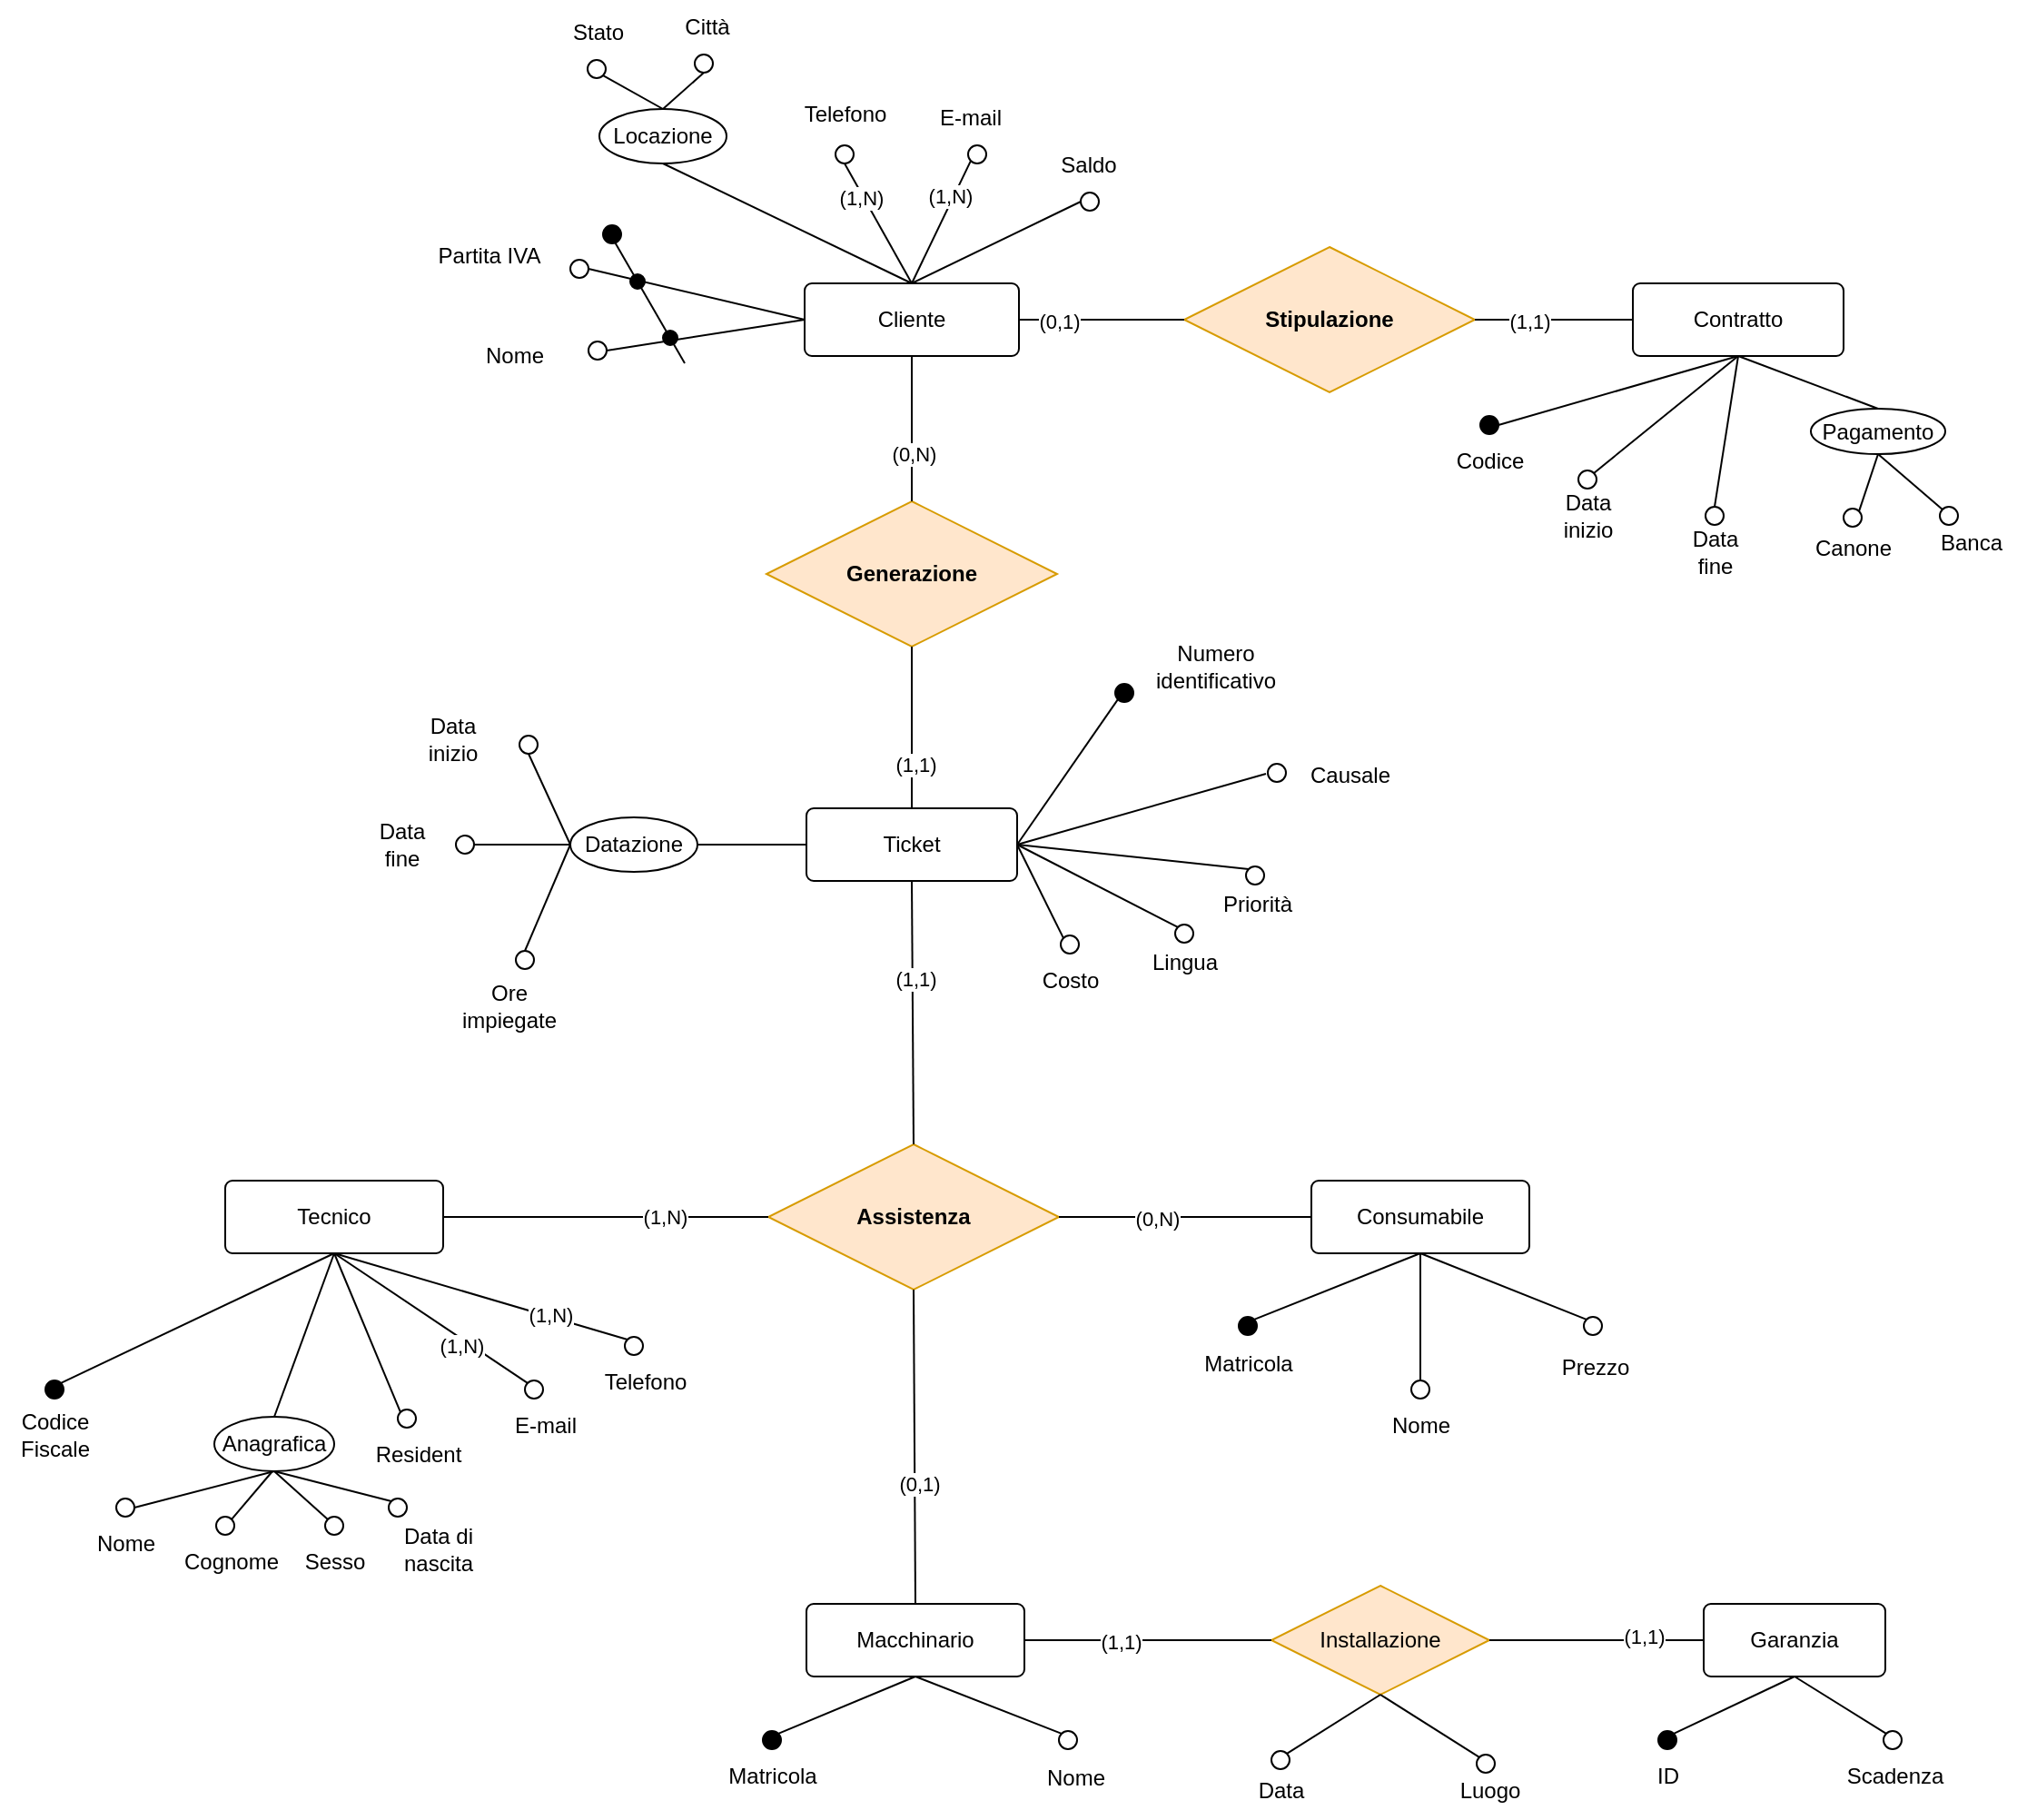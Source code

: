 <mxfile version="20.2.3" type="device"><diagram id="WCkFKTcD8QJV4buG_M0Y" name="Pagina-1"><mxGraphModel dx="1038" dy="641" grid="1" gridSize="10" guides="1" tooltips="1" connect="1" arrows="1" fold="1" page="1" pageScale="1" pageWidth="827" pageHeight="1169" math="0" shadow="0"><root><mxCell id="0"/><mxCell id="1" parent="0"/><mxCell id="iBEEP14zLHJrfV_USi1y-1" value="Cliente" style="rounded=1;arcSize=10;whiteSpace=wrap;html=1;align=center;" parent="1" vertex="1"><mxGeometry x="476" y="186" width="118" height="40" as="geometry"/></mxCell><mxCell id="iBEEP14zLHJrfV_USi1y-2" value="" style="ellipse;whiteSpace=wrap;html=1;aspect=fixed;" parent="1" vertex="1"><mxGeometry x="347" y="173" width="10" height="10" as="geometry"/></mxCell><mxCell id="iBEEP14zLHJrfV_USi1y-3" value="Nome" style="text;html=1;align=center;verticalAlign=middle;resizable=0;points=[];autosize=1;strokeColor=none;fillColor=none;" parent="1" vertex="1"><mxGeometry x="286" y="211" width="60" height="30" as="geometry"/></mxCell><mxCell id="iBEEP14zLHJrfV_USi1y-4" value="" style="ellipse;whiteSpace=wrap;html=1;aspect=fixed;" parent="1" vertex="1"><mxGeometry x="357" y="218" width="10" height="10" as="geometry"/></mxCell><mxCell id="iBEEP14zLHJrfV_USi1y-5" value="" style="ellipse;whiteSpace=wrap;html=1;aspect=fixed;" parent="1" vertex="1"><mxGeometry x="356.5" y="63" width="10" height="10" as="geometry"/></mxCell><mxCell id="iBEEP14zLHJrfV_USi1y-6" value="" style="ellipse;whiteSpace=wrap;html=1;aspect=fixed;" parent="1" vertex="1"><mxGeometry x="493" y="110" width="10" height="10" as="geometry"/></mxCell><mxCell id="iBEEP14zLHJrfV_USi1y-7" value="" style="ellipse;whiteSpace=wrap;html=1;aspect=fixed;" parent="1" vertex="1"><mxGeometry x="628" y="136" width="10" height="10" as="geometry"/></mxCell><mxCell id="iBEEP14zLHJrfV_USi1y-8" value="Partita IVA" style="text;html=1;align=center;verticalAlign=middle;resizable=0;points=[];autosize=1;strokeColor=none;fillColor=none;" parent="1" vertex="1"><mxGeometry x="262" y="156" width="80" height="30" as="geometry"/></mxCell><mxCell id="iBEEP14zLHJrfV_USi1y-9" value="Locazione" style="ellipse;whiteSpace=wrap;html=1;fillColor=#FFFFFF;" parent="1" vertex="1"><mxGeometry x="363" y="90" width="70" height="30" as="geometry"/></mxCell><mxCell id="iBEEP14zLHJrfV_USi1y-10" value="Stato" style="text;html=1;align=center;verticalAlign=middle;resizable=0;points=[];autosize=1;strokeColor=none;fillColor=none;" parent="1" vertex="1"><mxGeometry x="336.5" y="33" width="50" height="30" as="geometry"/></mxCell><mxCell id="iBEEP14zLHJrfV_USi1y-11" value="Città" style="text;html=1;align=center;verticalAlign=middle;resizable=0;points=[];autosize=1;strokeColor=none;fillColor=none;" parent="1" vertex="1"><mxGeometry x="396.5" y="30" width="50" height="30" as="geometry"/></mxCell><mxCell id="iBEEP14zLHJrfV_USi1y-12" value="" style="ellipse;whiteSpace=wrap;html=1;aspect=fixed;" parent="1" vertex="1"><mxGeometry x="415.5" y="60" width="10" height="10" as="geometry"/></mxCell><mxCell id="iBEEP14zLHJrfV_USi1y-16" value="" style="ellipse;whiteSpace=wrap;html=1;aspect=fixed;" parent="1" vertex="1"><mxGeometry x="566" y="110" width="10" height="10" as="geometry"/></mxCell><mxCell id="iBEEP14zLHJrfV_USi1y-17" value="Telefono" style="text;html=1;align=center;verticalAlign=middle;resizable=0;points=[];autosize=1;strokeColor=none;fillColor=none;" parent="1" vertex="1"><mxGeometry x="463" y="78" width="70" height="30" as="geometry"/></mxCell><mxCell id="iBEEP14zLHJrfV_USi1y-18" value="E-mail" style="text;html=1;align=center;verticalAlign=middle;resizable=0;points=[];autosize=1;strokeColor=none;fillColor=none;" parent="1" vertex="1"><mxGeometry x="537" y="79.5" width="60" height="30" as="geometry"/></mxCell><mxCell id="iBEEP14zLHJrfV_USi1y-25" value="Saldo" style="text;html=1;align=center;verticalAlign=middle;resizable=0;points=[];autosize=1;strokeColor=none;fillColor=none;" parent="1" vertex="1"><mxGeometry x="607" y="105.5" width="50" height="30" as="geometry"/></mxCell><mxCell id="iBEEP14zLHJrfV_USi1y-27" value="" style="ellipse;whiteSpace=wrap;html=1;aspect=fixed;fillColor=#000000;" parent="1" vertex="1"><mxGeometry x="380" y="181" width="8" height="8" as="geometry"/></mxCell><mxCell id="iBEEP14zLHJrfV_USi1y-28" value="" style="ellipse;whiteSpace=wrap;html=1;aspect=fixed;fillColor=#000000;" parent="1" vertex="1"><mxGeometry x="365" y="154" width="10" height="10" as="geometry"/></mxCell><mxCell id="iBEEP14zLHJrfV_USi1y-29" value="" style="ellipse;whiteSpace=wrap;html=1;aspect=fixed;fillColor=#000000;" parent="1" vertex="1"><mxGeometry x="398" y="212" width="8" height="8" as="geometry"/></mxCell><mxCell id="iBEEP14zLHJrfV_USi1y-30" value="" style="endArrow=none;html=1;rounded=0;" parent="1" edge="1"><mxGeometry width="50" height="50" relative="1" as="geometry"><mxPoint x="410" y="230" as="sourcePoint"/><mxPoint x="369" y="159" as="targetPoint"/></mxGeometry></mxCell><mxCell id="iBEEP14zLHJrfV_USi1y-31" value="Consumabile" style="rounded=1;arcSize=10;whiteSpace=wrap;html=1;align=center;" parent="1" vertex="1"><mxGeometry x="755" y="680" width="120" height="40" as="geometry"/></mxCell><mxCell id="iBEEP14zLHJrfV_USi1y-32" value="" style="ellipse;whiteSpace=wrap;html=1;fillStyle=auto;fillColor=#000000;" parent="1" vertex="1"><mxGeometry x="715" y="755" width="10" height="10" as="geometry"/></mxCell><mxCell id="iBEEP14zLHJrfV_USi1y-33" value="Matricola" style="text;html=1;align=center;verticalAlign=middle;resizable=0;points=[];autosize=1;strokeColor=none;fillColor=none;" parent="1" vertex="1"><mxGeometry x="685" y="766" width="70" height="30" as="geometry"/></mxCell><mxCell id="iBEEP14zLHJrfV_USi1y-34" value="Nome" style="text;html=1;align=center;verticalAlign=middle;resizable=0;points=[];autosize=1;strokeColor=none;fillColor=none;" parent="1" vertex="1"><mxGeometry x="785" y="800" width="60" height="30" as="geometry"/></mxCell><mxCell id="iBEEP14zLHJrfV_USi1y-35" value="Prezzo" style="text;html=1;align=center;verticalAlign=middle;resizable=0;points=[];autosize=1;strokeColor=none;fillColor=none;" parent="1" vertex="1"><mxGeometry x="883" y="770" width="55" height="26" as="geometry"/></mxCell><mxCell id="iBEEP14zLHJrfV_USi1y-36" value="" style="ellipse;whiteSpace=wrap;html=1;" parent="1" vertex="1"><mxGeometry x="810" y="790" width="10" height="10" as="geometry"/></mxCell><mxCell id="iBEEP14zLHJrfV_USi1y-37" value="" style="ellipse;whiteSpace=wrap;html=1;" parent="1" vertex="1"><mxGeometry x="905" y="755" width="10" height="10" as="geometry"/></mxCell><mxCell id="iBEEP14zLHJrfV_USi1y-38" value="" style="endArrow=none;html=1;rounded=0;entryX=0.5;entryY=1;entryDx=0;entryDy=0;exitX=1;exitY=0;exitDx=0;exitDy=0;" parent="1" source="iBEEP14zLHJrfV_USi1y-32" target="iBEEP14zLHJrfV_USi1y-31" edge="1"><mxGeometry width="50" height="50" relative="1" as="geometry"><mxPoint x="775" y="925" as="sourcePoint"/><mxPoint x="825" y="875" as="targetPoint"/></mxGeometry></mxCell><mxCell id="iBEEP14zLHJrfV_USi1y-39" value="" style="endArrow=none;html=1;rounded=0;entryX=0.5;entryY=1;entryDx=0;entryDy=0;exitX=0.5;exitY=0;exitDx=0;exitDy=0;" parent="1" source="iBEEP14zLHJrfV_USi1y-36" target="iBEEP14zLHJrfV_USi1y-31" edge="1"><mxGeometry width="50" height="50" relative="1" as="geometry"><mxPoint x="775" y="925" as="sourcePoint"/><mxPoint x="825" y="875" as="targetPoint"/></mxGeometry></mxCell><mxCell id="iBEEP14zLHJrfV_USi1y-40" value="" style="endArrow=none;html=1;rounded=0;entryX=0.5;entryY=1;entryDx=0;entryDy=0;exitX=0;exitY=0;exitDx=0;exitDy=0;" parent="1" source="iBEEP14zLHJrfV_USi1y-37" target="iBEEP14zLHJrfV_USi1y-31" edge="1"><mxGeometry width="50" height="50" relative="1" as="geometry"><mxPoint x="775" y="925" as="sourcePoint"/><mxPoint x="825" y="875" as="targetPoint"/></mxGeometry></mxCell><mxCell id="iBEEP14zLHJrfV_USi1y-41" value="Contratto" style="rounded=1;arcSize=10;whiteSpace=wrap;html=1;align=center;" parent="1" vertex="1"><mxGeometry x="932" y="186" width="116" height="40" as="geometry"/></mxCell><mxCell id="iBEEP14zLHJrfV_USi1y-42" value="" style="ellipse;whiteSpace=wrap;html=1;aspect=fixed;fillColor=#000000;" parent="1" vertex="1"><mxGeometry x="848" y="259" width="10" height="10" as="geometry"/></mxCell><mxCell id="iBEEP14zLHJrfV_USi1y-43" value="" style="ellipse;whiteSpace=wrap;html=1;aspect=fixed;" parent="1" vertex="1"><mxGeometry x="902" y="289" width="10" height="10" as="geometry"/></mxCell><mxCell id="iBEEP14zLHJrfV_USi1y-44" value="" style="ellipse;whiteSpace=wrap;html=1;aspect=fixed;" parent="1" vertex="1"><mxGeometry x="1048" y="310" width="10" height="10" as="geometry"/></mxCell><mxCell id="iBEEP14zLHJrfV_USi1y-45" value="" style="ellipse;whiteSpace=wrap;html=1;aspect=fixed;" parent="1" vertex="1"><mxGeometry x="1101" y="309" width="10" height="10" as="geometry"/></mxCell><mxCell id="iBEEP14zLHJrfV_USi1y-46" value="" style="ellipse;whiteSpace=wrap;html=1;aspect=fixed;" parent="1" vertex="1"><mxGeometry x="972" y="309" width="10" height="10" as="geometry"/></mxCell><mxCell id="iBEEP14zLHJrfV_USi1y-47" value="Codice" style="text;html=1;align=center;verticalAlign=middle;resizable=0;points=[];autosize=1;strokeColor=none;fillColor=none;" parent="1" vertex="1"><mxGeometry x="823" y="269" width="60" height="30" as="geometry"/></mxCell><mxCell id="iBEEP14zLHJrfV_USi1y-48" value="Data&lt;br&gt;inizio" style="text;html=1;align=center;verticalAlign=middle;resizable=0;points=[];autosize=1;strokeColor=none;fillColor=none;" parent="1" vertex="1"><mxGeometry x="882" y="294" width="50" height="40" as="geometry"/></mxCell><mxCell id="iBEEP14zLHJrfV_USi1y-49" value="Data&lt;br&gt;fine" style="text;html=1;align=center;verticalAlign=middle;resizable=0;points=[];autosize=1;strokeColor=none;fillColor=none;" parent="1" vertex="1"><mxGeometry x="952" y="314" width="50" height="40" as="geometry"/></mxCell><mxCell id="iBEEP14zLHJrfV_USi1y-50" value="Canone" style="text;html=1;align=center;verticalAlign=middle;resizable=0;points=[];autosize=1;strokeColor=none;fillColor=none;" parent="1" vertex="1"><mxGeometry x="1018" y="317" width="70" height="30" as="geometry"/></mxCell><mxCell id="iBEEP14zLHJrfV_USi1y-51" value="Banca" style="text;html=1;align=center;verticalAlign=middle;resizable=0;points=[];autosize=1;strokeColor=none;fillColor=none;" parent="1" vertex="1"><mxGeometry x="1088" y="314" width="60" height="30" as="geometry"/></mxCell><mxCell id="iBEEP14zLHJrfV_USi1y-52" value="" style="endArrow=none;html=1;rounded=0;entryX=0.5;entryY=1;entryDx=0;entryDy=0;exitX=1;exitY=0.5;exitDx=0;exitDy=0;" parent="1" source="iBEEP14zLHJrfV_USi1y-42" target="iBEEP14zLHJrfV_USi1y-41" edge="1"><mxGeometry width="50" height="50" relative="1" as="geometry"><mxPoint x="952" y="369" as="sourcePoint"/><mxPoint x="1002" y="319" as="targetPoint"/></mxGeometry></mxCell><mxCell id="iBEEP14zLHJrfV_USi1y-53" value="" style="endArrow=none;html=1;rounded=0;entryX=0.5;entryY=1;entryDx=0;entryDy=0;exitX=1;exitY=0;exitDx=0;exitDy=0;" parent="1" source="iBEEP14zLHJrfV_USi1y-43" target="iBEEP14zLHJrfV_USi1y-41" edge="1"><mxGeometry width="50" height="50" relative="1" as="geometry"><mxPoint x="952" y="369" as="sourcePoint"/><mxPoint x="1002" y="319" as="targetPoint"/></mxGeometry></mxCell><mxCell id="iBEEP14zLHJrfV_USi1y-54" value="Pagamento" style="ellipse;whiteSpace=wrap;html=1;" parent="1" vertex="1"><mxGeometry x="1030" y="255" width="74" height="25" as="geometry"/></mxCell><mxCell id="iBEEP14zLHJrfV_USi1y-55" value="" style="endArrow=none;html=1;rounded=0;entryX=0.5;entryY=1;entryDx=0;entryDy=0;exitX=0.5;exitY=0;exitDx=0;exitDy=0;" parent="1" source="iBEEP14zLHJrfV_USi1y-46" target="iBEEP14zLHJrfV_USi1y-41" edge="1"><mxGeometry width="50" height="50" relative="1" as="geometry"><mxPoint x="952" y="369" as="sourcePoint"/><mxPoint x="1002" y="319" as="targetPoint"/></mxGeometry></mxCell><mxCell id="iBEEP14zLHJrfV_USi1y-56" value="" style="endArrow=none;html=1;rounded=0;entryX=0.5;entryY=1;entryDx=0;entryDy=0;exitX=0.5;exitY=0;exitDx=0;exitDy=0;" parent="1" source="iBEEP14zLHJrfV_USi1y-54" target="iBEEP14zLHJrfV_USi1y-41" edge="1"><mxGeometry width="50" height="50" relative="1" as="geometry"><mxPoint x="952" y="369" as="sourcePoint"/><mxPoint x="1002" y="319" as="targetPoint"/></mxGeometry></mxCell><mxCell id="iBEEP14zLHJrfV_USi1y-57" value="" style="endArrow=none;html=1;rounded=0;entryX=0.5;entryY=1;entryDx=0;entryDy=0;exitX=1;exitY=0;exitDx=0;exitDy=0;" parent="1" source="iBEEP14zLHJrfV_USi1y-44" target="iBEEP14zLHJrfV_USi1y-54" edge="1"><mxGeometry width="50" height="50" relative="1" as="geometry"><mxPoint x="938" y="375" as="sourcePoint"/><mxPoint x="1053" y="286" as="targetPoint"/></mxGeometry></mxCell><mxCell id="iBEEP14zLHJrfV_USi1y-58" value="" style="endArrow=none;html=1;rounded=0;entryX=0.5;entryY=1;entryDx=0;entryDy=0;exitX=0;exitY=0;exitDx=0;exitDy=0;" parent="1" source="iBEEP14zLHJrfV_USi1y-45" target="iBEEP14zLHJrfV_USi1y-54" edge="1"><mxGeometry width="50" height="50" relative="1" as="geometry"><mxPoint x="938" y="375" as="sourcePoint"/><mxPoint x="1053" y="286" as="targetPoint"/></mxGeometry></mxCell><mxCell id="iBEEP14zLHJrfV_USi1y-59" value="Garanzia" style="rounded=1;arcSize=10;whiteSpace=wrap;html=1;align=center;" parent="1" vertex="1"><mxGeometry x="971" y="913" width="100" height="40" as="geometry"/></mxCell><mxCell id="iBEEP14zLHJrfV_USi1y-60" value="Scadenza" style="text;html=1;align=center;verticalAlign=middle;resizable=0;points=[];autosize=1;strokeColor=none;fillColor=none;" parent="1" vertex="1"><mxGeometry x="1036" y="993" width="80" height="30" as="geometry"/></mxCell><mxCell id="iBEEP14zLHJrfV_USi1y-61" value="" style="ellipse;whiteSpace=wrap;html=1;aspect=fixed;" parent="1" vertex="1"><mxGeometry x="1070" y="983" width="10" height="10" as="geometry"/></mxCell><mxCell id="iBEEP14zLHJrfV_USi1y-62" value="" style="ellipse;whiteSpace=wrap;html=1;aspect=fixed;strokeColor=#000000;fillColor=#000000;" parent="1" vertex="1"><mxGeometry x="946" y="983" width="10" height="10" as="geometry"/></mxCell><mxCell id="iBEEP14zLHJrfV_USi1y-63" value="ID" style="text;html=1;align=center;verticalAlign=middle;resizable=0;points=[];autosize=1;strokeColor=none;fillColor=none;" parent="1" vertex="1"><mxGeometry x="931" y="993" width="40" height="30" as="geometry"/></mxCell><mxCell id="iBEEP14zLHJrfV_USi1y-64" value="" style="endArrow=none;html=1;rounded=0;entryX=0.5;entryY=1;entryDx=0;entryDy=0;exitX=1;exitY=0;exitDx=0;exitDy=0;" parent="1" source="iBEEP14zLHJrfV_USi1y-62" target="iBEEP14zLHJrfV_USi1y-59" edge="1"><mxGeometry width="50" height="50" relative="1" as="geometry"><mxPoint x="1026" y="1133" as="sourcePoint"/><mxPoint x="1076" y="1083" as="targetPoint"/></mxGeometry></mxCell><mxCell id="iBEEP14zLHJrfV_USi1y-65" value="" style="endArrow=none;html=1;rounded=0;entryX=0.5;entryY=1;entryDx=0;entryDy=0;exitX=0;exitY=0;exitDx=0;exitDy=0;" parent="1" source="iBEEP14zLHJrfV_USi1y-61" target="iBEEP14zLHJrfV_USi1y-59" edge="1"><mxGeometry width="50" height="50" relative="1" as="geometry"><mxPoint x="1026" y="1133" as="sourcePoint"/><mxPoint x="1076" y="1083" as="targetPoint"/></mxGeometry></mxCell><mxCell id="iBEEP14zLHJrfV_USi1y-66" value="Installazione" style="shape=rhombus;perimeter=rhombusPerimeter;whiteSpace=wrap;html=1;align=center;fillColor=#ffe6cc;strokeColor=#d79b00;" parent="1" vertex="1"><mxGeometry x="733" y="903" width="120" height="60" as="geometry"/></mxCell><mxCell id="iBEEP14zLHJrfV_USi1y-67" value="" style="ellipse;whiteSpace=wrap;html=1;aspect=fixed;" parent="1" vertex="1"><mxGeometry x="733" y="994" width="10" height="10" as="geometry"/></mxCell><mxCell id="iBEEP14zLHJrfV_USi1y-68" value="Data" style="text;html=1;align=center;verticalAlign=middle;resizable=0;points=[];autosize=1;strokeColor=none;fillColor=none;" parent="1" vertex="1"><mxGeometry x="713" y="1001" width="50" height="30" as="geometry"/></mxCell><mxCell id="iBEEP14zLHJrfV_USi1y-69" value="" style="ellipse;whiteSpace=wrap;html=1;aspect=fixed;" parent="1" vertex="1"><mxGeometry x="846" y="996" width="10" height="10" as="geometry"/></mxCell><mxCell id="iBEEP14zLHJrfV_USi1y-70" value="Luogo" style="text;html=1;align=center;verticalAlign=middle;resizable=0;points=[];autosize=1;strokeColor=none;fillColor=none;" parent="1" vertex="1"><mxGeometry x="823" y="1001" width="60" height="30" as="geometry"/></mxCell><mxCell id="iBEEP14zLHJrfV_USi1y-71" value="" style="endArrow=none;html=1;rounded=0;entryX=0.5;entryY=1;entryDx=0;entryDy=0;exitX=1;exitY=0;exitDx=0;exitDy=0;" parent="1" source="iBEEP14zLHJrfV_USi1y-67" target="iBEEP14zLHJrfV_USi1y-66" edge="1"><mxGeometry width="50" height="50" relative="1" as="geometry"><mxPoint x="793" y="1143" as="sourcePoint"/><mxPoint x="843" y="1093" as="targetPoint"/></mxGeometry></mxCell><mxCell id="iBEEP14zLHJrfV_USi1y-72" value="" style="endArrow=none;html=1;rounded=0;entryX=0.5;entryY=1;entryDx=0;entryDy=0;exitX=0;exitY=0;exitDx=0;exitDy=0;" parent="1" source="iBEEP14zLHJrfV_USi1y-69" target="iBEEP14zLHJrfV_USi1y-66" edge="1"><mxGeometry width="50" height="50" relative="1" as="geometry"><mxPoint x="833" y="993" as="sourcePoint"/><mxPoint x="843" y="1093" as="targetPoint"/></mxGeometry></mxCell><mxCell id="iBEEP14zLHJrfV_USi1y-73" value="Macchinario" style="rounded=1;arcSize=10;whiteSpace=wrap;html=1;align=center;" parent="1" vertex="1"><mxGeometry x="477" y="913" width="120" height="40" as="geometry"/></mxCell><mxCell id="iBEEP14zLHJrfV_USi1y-74" value="" style="ellipse;whiteSpace=wrap;html=1;fillStyle=auto;fillColor=#000000;" parent="1" vertex="1"><mxGeometry x="453" y="983" width="10" height="10" as="geometry"/></mxCell><mxCell id="iBEEP14zLHJrfV_USi1y-75" value="Matricola" style="text;html=1;align=center;verticalAlign=middle;resizable=0;points=[];autosize=1;strokeColor=none;fillColor=none;" parent="1" vertex="1"><mxGeometry x="423" y="993" width="70" height="30" as="geometry"/></mxCell><mxCell id="iBEEP14zLHJrfV_USi1y-76" value="Nome" style="text;html=1;align=center;verticalAlign=middle;resizable=0;points=[];autosize=1;strokeColor=none;fillColor=none;" parent="1" vertex="1"><mxGeometry x="595" y="994" width="60" height="30" as="geometry"/></mxCell><mxCell id="iBEEP14zLHJrfV_USi1y-77" value="" style="ellipse;whiteSpace=wrap;html=1;" parent="1" vertex="1"><mxGeometry x="616" y="983" width="10" height="10" as="geometry"/></mxCell><mxCell id="iBEEP14zLHJrfV_USi1y-78" value="" style="endArrow=none;html=1;rounded=0;entryX=0.5;entryY=1;entryDx=0;entryDy=0;exitX=1;exitY=0;exitDx=0;exitDy=0;" parent="1" source="iBEEP14zLHJrfV_USi1y-74" target="iBEEP14zLHJrfV_USi1y-73" edge="1"><mxGeometry width="50" height="50" relative="1" as="geometry"><mxPoint x="513" y="1153" as="sourcePoint"/><mxPoint x="563" y="1103" as="targetPoint"/></mxGeometry></mxCell><mxCell id="iBEEP14zLHJrfV_USi1y-79" value="" style="endArrow=none;html=1;rounded=0;entryX=0.5;entryY=1;entryDx=0;entryDy=0;exitX=0;exitY=0;exitDx=0;exitDy=0;" parent="1" source="iBEEP14zLHJrfV_USi1y-77" target="iBEEP14zLHJrfV_USi1y-73" edge="1"><mxGeometry width="50" height="50" relative="1" as="geometry"><mxPoint x="513" y="1153" as="sourcePoint"/><mxPoint x="563" y="1103" as="targetPoint"/></mxGeometry></mxCell><mxCell id="iBEEP14zLHJrfV_USi1y-80" value="Tecnico" style="rounded=1;arcSize=10;whiteSpace=wrap;html=1;align=center;" parent="1" vertex="1"><mxGeometry x="157" y="680" width="120" height="40" as="geometry"/></mxCell><mxCell id="iBEEP14zLHJrfV_USi1y-81" value="" style="ellipse;whiteSpace=wrap;html=1;aspect=fixed;fillColor=#000000;" parent="1" vertex="1"><mxGeometry x="58" y="790" width="10" height="10" as="geometry"/></mxCell><mxCell id="iBEEP14zLHJrfV_USi1y-82" value="" style="ellipse;whiteSpace=wrap;html=1;aspect=fixed;" parent="1" vertex="1"><mxGeometry x="97" y="855" width="10" height="10" as="geometry"/></mxCell><mxCell id="iBEEP14zLHJrfV_USi1y-83" value="" style="ellipse;whiteSpace=wrap;html=1;aspect=fixed;" parent="1" vertex="1"><mxGeometry x="152" y="865" width="10" height="10" as="geometry"/></mxCell><mxCell id="iBEEP14zLHJrfV_USi1y-84" value="Codice&lt;br&gt;Fiscale" style="text;html=1;align=center;verticalAlign=middle;resizable=0;points=[];autosize=1;strokeColor=none;fillColor=none;" parent="1" vertex="1"><mxGeometry x="33" y="800" width="60" height="40" as="geometry"/></mxCell><mxCell id="iBEEP14zLHJrfV_USi1y-85" value="Nome" style="text;html=1;align=center;verticalAlign=middle;resizable=0;points=[];autosize=1;strokeColor=none;fillColor=none;" parent="1" vertex="1"><mxGeometry x="72" y="865" width="60" height="30" as="geometry"/></mxCell><mxCell id="iBEEP14zLHJrfV_USi1y-86" value="Anagrafica" style="ellipse;whiteSpace=wrap;html=1;" parent="1" vertex="1"><mxGeometry x="151" y="810" width="66" height="30" as="geometry"/></mxCell><mxCell id="iBEEP14zLHJrfV_USi1y-87" value="Cognome" style="text;html=1;align=center;verticalAlign=middle;resizable=0;points=[];autosize=1;strokeColor=none;fillColor=none;" parent="1" vertex="1"><mxGeometry x="120" y="875" width="80" height="30" as="geometry"/></mxCell><mxCell id="iBEEP14zLHJrfV_USi1y-88" value="Sesso" style="text;html=1;align=center;verticalAlign=middle;resizable=0;points=[];autosize=1;strokeColor=none;fillColor=none;" parent="1" vertex="1"><mxGeometry x="187" y="875" width="60" height="30" as="geometry"/></mxCell><mxCell id="iBEEP14zLHJrfV_USi1y-89" value="" style="ellipse;whiteSpace=wrap;html=1;aspect=fixed;" parent="1" vertex="1"><mxGeometry x="212" y="865" width="10" height="10" as="geometry"/></mxCell><mxCell id="iBEEP14zLHJrfV_USi1y-90" value="" style="ellipse;whiteSpace=wrap;html=1;aspect=fixed;" parent="1" vertex="1"><mxGeometry x="247" y="855" width="10" height="10" as="geometry"/></mxCell><mxCell id="iBEEP14zLHJrfV_USi1y-91" value="Data di&lt;br&gt;nascita" style="text;html=1;align=center;verticalAlign=middle;resizable=0;points=[];autosize=1;strokeColor=none;fillColor=none;" parent="1" vertex="1"><mxGeometry x="244" y="863" width="60" height="40" as="geometry"/></mxCell><mxCell id="iBEEP14zLHJrfV_USi1y-92" value="" style="ellipse;whiteSpace=wrap;html=1;aspect=fixed;" parent="1" vertex="1"><mxGeometry x="252" y="806" width="10" height="10" as="geometry"/></mxCell><mxCell id="iBEEP14zLHJrfV_USi1y-93" value="Resident" style="text;html=1;align=center;verticalAlign=middle;resizable=0;points=[];autosize=1;strokeColor=none;fillColor=none;" parent="1" vertex="1"><mxGeometry x="228" y="816" width="70" height="30" as="geometry"/></mxCell><mxCell id="iBEEP14zLHJrfV_USi1y-94" value="" style="endArrow=none;html=1;rounded=0;exitX=1;exitY=0;exitDx=0;exitDy=0;entryX=0.5;entryY=1;entryDx=0;entryDy=0;" parent="1" source="iBEEP14zLHJrfV_USi1y-81" target="iBEEP14zLHJrfV_USi1y-80" edge="1"><mxGeometry width="50" height="50" relative="1" as="geometry"><mxPoint x="68" y="790" as="sourcePoint"/><mxPoint x="118" y="740" as="targetPoint"/></mxGeometry></mxCell><mxCell id="iBEEP14zLHJrfV_USi1y-95" value="" style="endArrow=none;html=1;rounded=0;exitX=1;exitY=0.5;exitDx=0;exitDy=0;entryX=0.5;entryY=1;entryDx=0;entryDy=0;" parent="1" source="iBEEP14zLHJrfV_USi1y-82" target="iBEEP14zLHJrfV_USi1y-86" edge="1"><mxGeometry width="50" height="50" relative="1" as="geometry"><mxPoint x="120" y="840" as="sourcePoint"/><mxPoint x="170" y="790" as="targetPoint"/></mxGeometry></mxCell><mxCell id="iBEEP14zLHJrfV_USi1y-96" value="" style="endArrow=none;html=1;rounded=0;exitX=1;exitY=0;exitDx=0;exitDy=0;" parent="1" source="iBEEP14zLHJrfV_USi1y-83" edge="1"><mxGeometry width="50" height="50" relative="1" as="geometry"><mxPoint x="203" y="890" as="sourcePoint"/><mxPoint x="183" y="840" as="targetPoint"/></mxGeometry></mxCell><mxCell id="iBEEP14zLHJrfV_USi1y-97" value="" style="endArrow=none;html=1;rounded=0;entryX=0.5;entryY=1;entryDx=0;entryDy=0;exitX=0;exitY=0;exitDx=0;exitDy=0;" parent="1" source="iBEEP14zLHJrfV_USi1y-89" target="iBEEP14zLHJrfV_USi1y-86" edge="1"><mxGeometry width="50" height="50" relative="1" as="geometry"><mxPoint x="203" y="890" as="sourcePoint"/><mxPoint x="253" y="840" as="targetPoint"/></mxGeometry></mxCell><mxCell id="iBEEP14zLHJrfV_USi1y-98" value="" style="endArrow=none;html=1;rounded=0;entryX=0.5;entryY=1;entryDx=0;entryDy=0;exitX=0;exitY=0;exitDx=0;exitDy=0;" parent="1" source="iBEEP14zLHJrfV_USi1y-90" target="iBEEP14zLHJrfV_USi1y-86" edge="1"><mxGeometry width="50" height="50" relative="1" as="geometry"><mxPoint x="243" y="840" as="sourcePoint"/><mxPoint x="253" y="840" as="targetPoint"/></mxGeometry></mxCell><mxCell id="iBEEP14zLHJrfV_USi1y-99" value="" style="endArrow=none;html=1;rounded=0;entryX=0.5;entryY=1;entryDx=0;entryDy=0;exitX=0;exitY=0;exitDx=0;exitDy=0;" parent="1" source="iBEEP14zLHJrfV_USi1y-92" target="iBEEP14zLHJrfV_USi1y-80" edge="1"><mxGeometry width="50" height="50" relative="1" as="geometry"><mxPoint x="253" y="800" as="sourcePoint"/><mxPoint x="253" y="840" as="targetPoint"/></mxGeometry></mxCell><mxCell id="iBEEP14zLHJrfV_USi1y-100" value="" style="endArrow=none;html=1;rounded=0;entryX=0.5;entryY=1;entryDx=0;entryDy=0;exitX=0.5;exitY=0;exitDx=0;exitDy=0;" parent="1" source="iBEEP14zLHJrfV_USi1y-86" target="iBEEP14zLHJrfV_USi1y-80" edge="1"><mxGeometry width="50" height="50" relative="1" as="geometry"><mxPoint x="203" y="890" as="sourcePoint"/><mxPoint x="253" y="840" as="targetPoint"/></mxGeometry></mxCell><mxCell id="iBEEP14zLHJrfV_USi1y-101" value="" style="ellipse;whiteSpace=wrap;html=1;aspect=fixed;" parent="1" vertex="1"><mxGeometry x="322" y="790" width="10" height="10" as="geometry"/></mxCell><mxCell id="iBEEP14zLHJrfV_USi1y-102" value="E-mail" style="text;html=1;align=center;verticalAlign=middle;resizable=0;points=[];autosize=1;strokeColor=none;fillColor=none;" parent="1" vertex="1"><mxGeometry x="303" y="800" width="60" height="30" as="geometry"/></mxCell><mxCell id="iBEEP14zLHJrfV_USi1y-103" value="" style="ellipse;whiteSpace=wrap;html=1;aspect=fixed;" parent="1" vertex="1"><mxGeometry x="377" y="766" width="10" height="10" as="geometry"/></mxCell><mxCell id="iBEEP14zLHJrfV_USi1y-104" value="Telefono" style="text;html=1;align=center;verticalAlign=middle;resizable=0;points=[];autosize=1;strokeColor=none;fillColor=none;" parent="1" vertex="1"><mxGeometry x="353" y="776" width="70" height="30" as="geometry"/></mxCell><mxCell id="iBEEP14zLHJrfV_USi1y-105" value="" style="endArrow=none;html=1;rounded=0;entryX=0.5;entryY=1;entryDx=0;entryDy=0;exitX=0;exitY=0;exitDx=0;exitDy=0;" parent="1" source="iBEEP14zLHJrfV_USi1y-101" target="iBEEP14zLHJrfV_USi1y-80" edge="1"><mxGeometry width="50" height="50" relative="1" as="geometry"><mxPoint x="203" y="890" as="sourcePoint"/><mxPoint x="253" y="840" as="targetPoint"/></mxGeometry></mxCell><mxCell id="iBEEP14zLHJrfV_USi1y-106" value="(1,N)" style="edgeLabel;html=1;align=center;verticalAlign=middle;resizable=0;points=[];" parent="iBEEP14zLHJrfV_USi1y-105" vertex="1" connectable="0"><mxGeometry x="-0.341" y="3" relative="1" as="geometry"><mxPoint as="offset"/></mxGeometry></mxCell><mxCell id="iBEEP14zLHJrfV_USi1y-107" value="" style="endArrow=none;html=1;rounded=0;entryX=0.5;entryY=1;entryDx=0;entryDy=0;exitX=0;exitY=0;exitDx=0;exitDy=0;" parent="1" source="iBEEP14zLHJrfV_USi1y-103" target="iBEEP14zLHJrfV_USi1y-80" edge="1"><mxGeometry width="50" height="50" relative="1" as="geometry"><mxPoint x="203" y="890" as="sourcePoint"/><mxPoint x="253" y="840" as="targetPoint"/></mxGeometry></mxCell><mxCell id="iBEEP14zLHJrfV_USi1y-108" value="(1,N)" style="edgeLabel;html=1;align=center;verticalAlign=middle;resizable=0;points=[];" parent="iBEEP14zLHJrfV_USi1y-107" vertex="1" connectable="0"><mxGeometry x="-0.469" y="-1" relative="1" as="geometry"><mxPoint as="offset"/></mxGeometry></mxCell><mxCell id="iBEEP14zLHJrfV_USi1y-109" value="Ticket" style="rounded=1;arcSize=10;whiteSpace=wrap;html=1;align=center;" parent="1" vertex="1"><mxGeometry x="477" y="475" width="116" height="40" as="geometry"/></mxCell><mxCell id="iBEEP14zLHJrfV_USi1y-110" value="" style="ellipse;whiteSpace=wrap;html=1;aspect=fixed;fillColor=#000000;" parent="1" vertex="1"><mxGeometry x="647" y="406.5" width="10" height="10" as="geometry"/></mxCell><mxCell id="iBEEP14zLHJrfV_USi1y-111" value="Numero&lt;br&gt;identificativo" style="text;html=1;align=center;verticalAlign=middle;resizable=0;points=[];autosize=1;strokeColor=none;fillColor=none;" parent="1" vertex="1"><mxGeometry x="657" y="376.5" width="90" height="40" as="geometry"/></mxCell><mxCell id="iBEEP14zLHJrfV_USi1y-112" value="" style="ellipse;whiteSpace=wrap;html=1;aspect=fixed;" parent="1" vertex="1"><mxGeometry x="731" y="450.5" width="10" height="10" as="geometry"/></mxCell><mxCell id="iBEEP14zLHJrfV_USi1y-113" value="Causale" style="text;html=1;align=center;verticalAlign=middle;resizable=0;points=[];autosize=1;strokeColor=none;fillColor=none;" parent="1" vertex="1"><mxGeometry x="741" y="442" width="70" height="30" as="geometry"/></mxCell><mxCell id="iBEEP14zLHJrfV_USi1y-114" value="" style="ellipse;whiteSpace=wrap;html=1;aspect=fixed;" parent="1" vertex="1"><mxGeometry x="319" y="435" width="10" height="10" as="geometry"/></mxCell><mxCell id="iBEEP14zLHJrfV_USi1y-115" value="" style="ellipse;whiteSpace=wrap;html=1;aspect=fixed;" parent="1" vertex="1"><mxGeometry x="284" y="490" width="10" height="10" as="geometry"/></mxCell><mxCell id="iBEEP14zLHJrfV_USi1y-116" value="" style="ellipse;whiteSpace=wrap;html=1;aspect=fixed;" parent="1" vertex="1"><mxGeometry x="317" y="553.5" width="10" height="10" as="geometry"/></mxCell><mxCell id="iBEEP14zLHJrfV_USi1y-117" value="Datazione" style="ellipse;whiteSpace=wrap;html=1;" parent="1" vertex="1"><mxGeometry x="347" y="480" width="70" height="30" as="geometry"/></mxCell><mxCell id="iBEEP14zLHJrfV_USi1y-118" value="Data&lt;br&gt;inizio" style="text;html=1;align=center;verticalAlign=middle;resizable=0;points=[];autosize=1;strokeColor=none;fillColor=none;" parent="1" vertex="1"><mxGeometry x="257" y="416.5" width="50" height="40" as="geometry"/></mxCell><mxCell id="iBEEP14zLHJrfV_USi1y-119" value="Data&lt;br&gt;fine" style="text;html=1;align=center;verticalAlign=middle;resizable=0;points=[];autosize=1;strokeColor=none;fillColor=none;" parent="1" vertex="1"><mxGeometry x="229" y="475" width="50" height="40" as="geometry"/></mxCell><mxCell id="iBEEP14zLHJrfV_USi1y-120" value="Ore&lt;br&gt;impiegate" style="text;html=1;align=center;verticalAlign=middle;resizable=0;points=[];autosize=1;strokeColor=none;fillColor=none;" parent="1" vertex="1"><mxGeometry x="273" y="563.5" width="80" height="40" as="geometry"/></mxCell><mxCell id="iBEEP14zLHJrfV_USi1y-121" value="" style="ellipse;whiteSpace=wrap;html=1;aspect=fixed;" parent="1" vertex="1"><mxGeometry x="617" y="545" width="10" height="10" as="geometry"/></mxCell><mxCell id="iBEEP14zLHJrfV_USi1y-122" value="Costo" style="text;html=1;align=center;verticalAlign=middle;resizable=0;points=[];autosize=1;strokeColor=none;fillColor=none;" parent="1" vertex="1"><mxGeometry x="597" y="555" width="50" height="30" as="geometry"/></mxCell><mxCell id="iBEEP14zLHJrfV_USi1y-123" value="Lingua" style="text;html=1;align=center;verticalAlign=middle;resizable=0;points=[];autosize=1;strokeColor=none;fillColor=none;" parent="1" vertex="1"><mxGeometry x="655" y="545" width="60" height="30" as="geometry"/></mxCell><mxCell id="iBEEP14zLHJrfV_USi1y-124" value="" style="ellipse;whiteSpace=wrap;html=1;aspect=fixed;" parent="1" vertex="1"><mxGeometry x="680" y="539" width="10" height="10" as="geometry"/></mxCell><mxCell id="iBEEP14zLHJrfV_USi1y-133" value="" style="ellipse;whiteSpace=wrap;html=1;aspect=fixed;" parent="1" vertex="1"><mxGeometry x="719" y="507" width="10" height="10" as="geometry"/></mxCell><mxCell id="iBEEP14zLHJrfV_USi1y-135" value="Priorità" style="text;html=1;align=center;verticalAlign=middle;resizable=0;points=[];autosize=1;strokeColor=none;fillColor=none;" parent="1" vertex="1"><mxGeometry x="695" y="513" width="60" height="30" as="geometry"/></mxCell><mxCell id="iBEEP14zLHJrfV_USi1y-136" value="&lt;b&gt;Assistenza&lt;/b&gt;" style="rhombus;whiteSpace=wrap;html=1;fillColor=#ffe6cc;strokeColor=#d79b00;" parent="1" vertex="1"><mxGeometry x="456" y="660" width="160" height="80" as="geometry"/></mxCell><mxCell id="iBEEP14zLHJrfV_USi1y-140" value="" style="endArrow=none;html=1;rounded=0;entryX=0;entryY=1;entryDx=0;entryDy=0;exitX=1;exitY=0.5;exitDx=0;exitDy=0;" parent="1" source="iBEEP14zLHJrfV_USi1y-109" target="iBEEP14zLHJrfV_USi1y-110" edge="1"><mxGeometry width="50" height="50" relative="1" as="geometry"><mxPoint x="570" y="520" as="sourcePoint"/><mxPoint x="620" y="470" as="targetPoint"/></mxGeometry></mxCell><mxCell id="iBEEP14zLHJrfV_USi1y-141" value="" style="endArrow=none;html=1;rounded=0;exitX=1;exitY=0.5;exitDx=0;exitDy=0;" parent="1" source="iBEEP14zLHJrfV_USi1y-109" edge="1"><mxGeometry width="50" height="50" relative="1" as="geometry"><mxPoint x="649" y="512" as="sourcePoint"/><mxPoint x="730" y="456" as="targetPoint"/></mxGeometry></mxCell><mxCell id="iBEEP14zLHJrfV_USi1y-142" value="" style="endArrow=none;html=1;rounded=0;entryX=0;entryY=0;entryDx=0;entryDy=0;exitX=1;exitY=0.5;exitDx=0;exitDy=0;" parent="1" source="iBEEP14zLHJrfV_USi1y-109" target="iBEEP14zLHJrfV_USi1y-133" edge="1"><mxGeometry width="50" height="50" relative="1" as="geometry"><mxPoint x="570" y="520" as="sourcePoint"/><mxPoint x="620" y="470" as="targetPoint"/></mxGeometry></mxCell><mxCell id="iBEEP14zLHJrfV_USi1y-143" value="" style="endArrow=none;html=1;rounded=0;entryX=0;entryY=0;entryDx=0;entryDy=0;exitX=1;exitY=0.5;exitDx=0;exitDy=0;" parent="1" source="iBEEP14zLHJrfV_USi1y-109" target="iBEEP14zLHJrfV_USi1y-124" edge="1"><mxGeometry width="50" height="50" relative="1" as="geometry"><mxPoint x="570" y="520" as="sourcePoint"/><mxPoint x="620" y="470" as="targetPoint"/></mxGeometry></mxCell><mxCell id="iBEEP14zLHJrfV_USi1y-144" value="" style="endArrow=none;html=1;rounded=0;entryX=0;entryY=0;entryDx=0;entryDy=0;exitX=1;exitY=0.5;exitDx=0;exitDy=0;" parent="1" source="iBEEP14zLHJrfV_USi1y-109" target="iBEEP14zLHJrfV_USi1y-121" edge="1"><mxGeometry width="50" height="50" relative="1" as="geometry"><mxPoint x="570" y="520" as="sourcePoint"/><mxPoint x="620" y="470" as="targetPoint"/></mxGeometry></mxCell><mxCell id="iBEEP14zLHJrfV_USi1y-145" value="" style="endArrow=none;html=1;rounded=0;exitX=1;exitY=0.5;exitDx=0;exitDy=0;entryX=0;entryY=0.5;entryDx=0;entryDy=0;" parent="1" source="iBEEP14zLHJrfV_USi1y-117" target="iBEEP14zLHJrfV_USi1y-109" edge="1"><mxGeometry width="50" height="50" relative="1" as="geometry"><mxPoint x="570" y="520" as="sourcePoint"/><mxPoint x="620" y="470" as="targetPoint"/></mxGeometry></mxCell><mxCell id="iBEEP14zLHJrfV_USi1y-146" value="" style="endArrow=none;html=1;rounded=0;exitX=0.5;exitY=1;exitDx=0;exitDy=0;entryX=0;entryY=0.5;entryDx=0;entryDy=0;" parent="1" source="iBEEP14zLHJrfV_USi1y-114" target="iBEEP14zLHJrfV_USi1y-117" edge="1"><mxGeometry width="50" height="50" relative="1" as="geometry"><mxPoint x="423" y="450.5" as="sourcePoint"/><mxPoint x="473" y="400.5" as="targetPoint"/></mxGeometry></mxCell><mxCell id="iBEEP14zLHJrfV_USi1y-147" value="" style="endArrow=none;html=1;rounded=0;exitX=0;exitY=0.5;exitDx=0;exitDy=0;entryX=0.5;entryY=0;entryDx=0;entryDy=0;" parent="1" source="iBEEP14zLHJrfV_USi1y-117" target="iBEEP14zLHJrfV_USi1y-116" edge="1"><mxGeometry width="50" height="50" relative="1" as="geometry"><mxPoint x="433" y="460.5" as="sourcePoint"/><mxPoint x="483" y="420" as="targetPoint"/></mxGeometry></mxCell><mxCell id="iBEEP14zLHJrfV_USi1y-149" value="" style="endArrow=none;html=1;rounded=0;exitX=1;exitY=0.5;exitDx=0;exitDy=0;entryX=0;entryY=0.5;entryDx=0;entryDy=0;" parent="1" source="iBEEP14zLHJrfV_USi1y-115" target="iBEEP14zLHJrfV_USi1y-117" edge="1"><mxGeometry width="50" height="50" relative="1" as="geometry"><mxPoint x="443" y="470.5" as="sourcePoint"/><mxPoint x="493" y="430" as="targetPoint"/></mxGeometry></mxCell><mxCell id="iBEEP14zLHJrfV_USi1y-150" value="" style="endArrow=none;html=1;rounded=0;exitX=0.5;exitY=0;exitDx=0;exitDy=0;entryX=0.5;entryY=1;entryDx=0;entryDy=0;" parent="1" source="iBEEP14zLHJrfV_USi1y-73" target="iBEEP14zLHJrfV_USi1y-136" edge="1"><mxGeometry width="50" height="50" relative="1" as="geometry"><mxPoint x="660" y="770" as="sourcePoint"/><mxPoint x="710" y="720" as="targetPoint"/></mxGeometry></mxCell><mxCell id="tgPAsTcD3Hp1Nq0P3tHV-11" value="(0,1)" style="edgeLabel;html=1;align=center;verticalAlign=middle;resizable=0;points=[];" vertex="1" connectable="0" parent="iBEEP14zLHJrfV_USi1y-150"><mxGeometry x="-0.235" y="-2" relative="1" as="geometry"><mxPoint as="offset"/></mxGeometry></mxCell><mxCell id="iBEEP14zLHJrfV_USi1y-151" value="" style="endArrow=none;html=1;rounded=0;entryX=0;entryY=0.5;entryDx=0;entryDy=0;exitX=1;exitY=0.5;exitDx=0;exitDy=0;" parent="1" source="iBEEP14zLHJrfV_USi1y-136" target="iBEEP14zLHJrfV_USi1y-31" edge="1"><mxGeometry width="50" height="50" relative="1" as="geometry"><mxPoint x="660" y="770" as="sourcePoint"/><mxPoint x="710" y="720" as="targetPoint"/></mxGeometry></mxCell><mxCell id="tgPAsTcD3Hp1Nq0P3tHV-6" value="(0,N)" style="edgeLabel;html=1;align=center;verticalAlign=middle;resizable=0;points=[];" vertex="1" connectable="0" parent="iBEEP14zLHJrfV_USi1y-151"><mxGeometry x="-0.22" y="-1" relative="1" as="geometry"><mxPoint as="offset"/></mxGeometry></mxCell><mxCell id="iBEEP14zLHJrfV_USi1y-152" value="" style="endArrow=none;html=1;rounded=0;exitX=1;exitY=0.5;exitDx=0;exitDy=0;entryX=0;entryY=0.5;entryDx=0;entryDy=0;" parent="1" source="iBEEP14zLHJrfV_USi1y-80" target="iBEEP14zLHJrfV_USi1y-136" edge="1"><mxGeometry width="50" height="50" relative="1" as="geometry"><mxPoint x="660" y="770" as="sourcePoint"/><mxPoint x="710" y="720" as="targetPoint"/></mxGeometry></mxCell><mxCell id="tgPAsTcD3Hp1Nq0P3tHV-8" value="(1,N)" style="edgeLabel;html=1;align=center;verticalAlign=middle;resizable=0;points=[];" vertex="1" connectable="0" parent="iBEEP14zLHJrfV_USi1y-152"><mxGeometry x="0.365" relative="1" as="geometry"><mxPoint as="offset"/></mxGeometry></mxCell><mxCell id="iBEEP14zLHJrfV_USi1y-153" value="" style="endArrow=none;html=1;rounded=0;entryX=0.5;entryY=1;entryDx=0;entryDy=0;exitX=0.5;exitY=0;exitDx=0;exitDy=0;" parent="1" source="iBEEP14zLHJrfV_USi1y-136" target="iBEEP14zLHJrfV_USi1y-109" edge="1"><mxGeometry width="50" height="50" relative="1" as="geometry"><mxPoint x="660" y="720" as="sourcePoint"/><mxPoint x="710" y="670" as="targetPoint"/></mxGeometry></mxCell><mxCell id="tgPAsTcD3Hp1Nq0P3tHV-5" value="(1,1)" style="edgeLabel;html=1;align=center;verticalAlign=middle;resizable=0;points=[];" vertex="1" connectable="0" parent="iBEEP14zLHJrfV_USi1y-153"><mxGeometry x="0.252" y="-1" relative="1" as="geometry"><mxPoint as="offset"/></mxGeometry></mxCell><mxCell id="iBEEP14zLHJrfV_USi1y-154" value="" style="endArrow=none;html=1;rounded=0;exitX=1;exitY=0.5;exitDx=0;exitDy=0;entryX=0;entryY=0.5;entryDx=0;entryDy=0;" parent="1" source="iBEEP14zLHJrfV_USi1y-73" target="iBEEP14zLHJrfV_USi1y-66" edge="1"><mxGeometry width="50" height="50" relative="1" as="geometry"><mxPoint x="660" y="900" as="sourcePoint"/><mxPoint x="710" y="850" as="targetPoint"/></mxGeometry></mxCell><mxCell id="tgPAsTcD3Hp1Nq0P3tHV-9" value="(1,1)" style="edgeLabel;html=1;align=center;verticalAlign=middle;resizable=0;points=[];" vertex="1" connectable="0" parent="iBEEP14zLHJrfV_USi1y-154"><mxGeometry x="-0.218" y="-1" relative="1" as="geometry"><mxPoint as="offset"/></mxGeometry></mxCell><mxCell id="iBEEP14zLHJrfV_USi1y-155" value="" style="endArrow=none;html=1;rounded=0;entryX=0;entryY=0.5;entryDx=0;entryDy=0;exitX=1;exitY=0.5;exitDx=0;exitDy=0;" parent="1" source="iBEEP14zLHJrfV_USi1y-66" target="iBEEP14zLHJrfV_USi1y-59" edge="1"><mxGeometry width="50" height="50" relative="1" as="geometry"><mxPoint x="660" y="900" as="sourcePoint"/><mxPoint x="710" y="850" as="targetPoint"/></mxGeometry></mxCell><mxCell id="tgPAsTcD3Hp1Nq0P3tHV-10" value="(1,1)" style="edgeLabel;html=1;align=center;verticalAlign=middle;resizable=0;points=[];" vertex="1" connectable="0" parent="iBEEP14zLHJrfV_USi1y-155"><mxGeometry x="0.444" y="2" relative="1" as="geometry"><mxPoint as="offset"/></mxGeometry></mxCell><mxCell id="iBEEP14zLHJrfV_USi1y-156" value="&lt;b&gt;Generazione&lt;/b&gt;" style="rhombus;whiteSpace=wrap;html=1;fillColor=#ffe6cc;strokeColor=#d79b00;" parent="1" vertex="1"><mxGeometry x="455" y="306" width="160" height="80" as="geometry"/></mxCell><mxCell id="iBEEP14zLHJrfV_USi1y-157" value="" style="endArrow=none;html=1;rounded=0;entryX=0.5;entryY=1;entryDx=0;entryDy=0;exitX=0.5;exitY=0;exitDx=0;exitDy=0;" parent="1" source="iBEEP14zLHJrfV_USi1y-109" target="iBEEP14zLHJrfV_USi1y-156" edge="1"><mxGeometry width="50" height="50" relative="1" as="geometry"><mxPoint x="530" y="440" as="sourcePoint"/><mxPoint x="580" y="390" as="targetPoint"/></mxGeometry></mxCell><mxCell id="tgPAsTcD3Hp1Nq0P3tHV-2" value="(1,1)" style="edgeLabel;html=1;align=center;verticalAlign=middle;resizable=0;points=[];" vertex="1" connectable="0" parent="iBEEP14zLHJrfV_USi1y-157"><mxGeometry x="-0.465" y="-2" relative="1" as="geometry"><mxPoint as="offset"/></mxGeometry></mxCell><mxCell id="iBEEP14zLHJrfV_USi1y-159" value="" style="endArrow=none;html=1;rounded=0;exitX=1;exitY=0.5;exitDx=0;exitDy=0;entryX=0;entryY=0.5;entryDx=0;entryDy=0;" parent="1" source="iBEEP14zLHJrfV_USi1y-2" target="iBEEP14zLHJrfV_USi1y-1" edge="1"><mxGeometry width="50" height="50" relative="1" as="geometry"><mxPoint x="530" y="270" as="sourcePoint"/><mxPoint x="580" y="220" as="targetPoint"/></mxGeometry></mxCell><mxCell id="iBEEP14zLHJrfV_USi1y-162" value="" style="endArrow=none;html=1;rounded=0;exitX=1;exitY=0.5;exitDx=0;exitDy=0;entryX=0;entryY=0.5;entryDx=0;entryDy=0;" parent="1" source="iBEEP14zLHJrfV_USi1y-4" target="iBEEP14zLHJrfV_USi1y-1" edge="1"><mxGeometry width="50" height="50" relative="1" as="geometry"><mxPoint x="395" y="278" as="sourcePoint"/><mxPoint x="445" y="228" as="targetPoint"/></mxGeometry></mxCell><mxCell id="iBEEP14zLHJrfV_USi1y-165" value="" style="endArrow=none;html=1;rounded=0;entryX=0.5;entryY=1;entryDx=0;entryDy=0;exitX=0.5;exitY=0;exitDx=0;exitDy=0;" parent="1" source="iBEEP14zLHJrfV_USi1y-1" target="iBEEP14zLHJrfV_USi1y-9" edge="1"><mxGeometry width="50" height="50" relative="1" as="geometry"><mxPoint x="530" y="270" as="sourcePoint"/><mxPoint x="580" y="220" as="targetPoint"/></mxGeometry></mxCell><mxCell id="iBEEP14zLHJrfV_USi1y-166" value="" style="endArrow=none;html=1;rounded=0;entryX=0;entryY=0.5;entryDx=0;entryDy=0;exitX=0.5;exitY=0;exitDx=0;exitDy=0;" parent="1" source="iBEEP14zLHJrfV_USi1y-1" target="iBEEP14zLHJrfV_USi1y-7" edge="1"><mxGeometry width="50" height="50" relative="1" as="geometry"><mxPoint x="530" y="270" as="sourcePoint"/><mxPoint x="580" y="220" as="targetPoint"/></mxGeometry></mxCell><mxCell id="iBEEP14zLHJrfV_USi1y-167" value="" style="endArrow=none;html=1;rounded=0;exitX=1;exitY=1;exitDx=0;exitDy=0;entryX=0.5;entryY=0;entryDx=0;entryDy=0;" parent="1" source="iBEEP14zLHJrfV_USi1y-5" target="iBEEP14zLHJrfV_USi1y-9" edge="1"><mxGeometry width="50" height="50" relative="1" as="geometry"><mxPoint x="530" y="270" as="sourcePoint"/><mxPoint x="580" y="220" as="targetPoint"/></mxGeometry></mxCell><mxCell id="iBEEP14zLHJrfV_USi1y-168" value="" style="endArrow=none;html=1;rounded=0;exitX=0.5;exitY=1;exitDx=0;exitDy=0;entryX=0.5;entryY=0;entryDx=0;entryDy=0;" parent="1" source="iBEEP14zLHJrfV_USi1y-12" target="iBEEP14zLHJrfV_USi1y-9" edge="1"><mxGeometry width="50" height="50" relative="1" as="geometry"><mxPoint x="540" y="280" as="sourcePoint"/><mxPoint x="590" y="230" as="targetPoint"/></mxGeometry></mxCell><mxCell id="iBEEP14zLHJrfV_USi1y-169" value="" style="endArrow=none;html=1;rounded=0;entryX=0;entryY=1;entryDx=0;entryDy=0;exitX=0.5;exitY=0;exitDx=0;exitDy=0;" parent="1" source="iBEEP14zLHJrfV_USi1y-1" target="iBEEP14zLHJrfV_USi1y-16" edge="1"><mxGeometry width="50" height="50" relative="1" as="geometry"><mxPoint x="550" y="290" as="sourcePoint"/><mxPoint x="600" y="240" as="targetPoint"/></mxGeometry></mxCell><mxCell id="iBEEP14zLHJrfV_USi1y-178" value="(1,N)" style="edgeLabel;html=1;align=center;verticalAlign=middle;resizable=0;points=[];" parent="iBEEP14zLHJrfV_USi1y-169" vertex="1" connectable="0"><mxGeometry x="0.41" y="1" relative="1" as="geometry"><mxPoint x="-1" as="offset"/></mxGeometry></mxCell><mxCell id="iBEEP14zLHJrfV_USi1y-170" value="" style="endArrow=none;html=1;rounded=0;entryX=0.5;entryY=1;entryDx=0;entryDy=0;exitX=0.5;exitY=0;exitDx=0;exitDy=0;" parent="1" source="iBEEP14zLHJrfV_USi1y-1" target="iBEEP14zLHJrfV_USi1y-6" edge="1"><mxGeometry width="50" height="50" relative="1" as="geometry"><mxPoint x="550" y="290" as="sourcePoint"/><mxPoint x="600" y="240" as="targetPoint"/></mxGeometry></mxCell><mxCell id="iBEEP14zLHJrfV_USi1y-177" value="(1,N)" style="edgeLabel;html=1;align=center;verticalAlign=middle;resizable=0;points=[];" parent="iBEEP14zLHJrfV_USi1y-170" vertex="1" connectable="0"><mxGeometry x="0.454" y="2" relative="1" as="geometry"><mxPoint as="offset"/></mxGeometry></mxCell><mxCell id="iBEEP14zLHJrfV_USi1y-171" value="" style="endArrow=none;html=1;rounded=0;exitX=0.5;exitY=0;exitDx=0;exitDy=0;entryX=0.5;entryY=1;entryDx=0;entryDy=0;" parent="1" source="iBEEP14zLHJrfV_USi1y-156" target="iBEEP14zLHJrfV_USi1y-1" edge="1"><mxGeometry width="50" height="50" relative="1" as="geometry"><mxPoint x="550" y="270" as="sourcePoint"/><mxPoint x="600" y="220" as="targetPoint"/></mxGeometry></mxCell><mxCell id="tgPAsTcD3Hp1Nq0P3tHV-1" value="(0,N)" style="edgeLabel;html=1;align=center;verticalAlign=middle;resizable=0;points=[];" vertex="1" connectable="0" parent="iBEEP14zLHJrfV_USi1y-171"><mxGeometry x="-0.355" y="-1" relative="1" as="geometry"><mxPoint as="offset"/></mxGeometry></mxCell><mxCell id="iBEEP14zLHJrfV_USi1y-173" value="&lt;b&gt;Stipulazione&lt;/b&gt;" style="rhombus;whiteSpace=wrap;html=1;fillColor=#ffe6cc;strokeColor=#d79b00;" parent="1" vertex="1"><mxGeometry x="685" y="166" width="160" height="80" as="geometry"/></mxCell><mxCell id="iBEEP14zLHJrfV_USi1y-179" value="" style="endArrow=none;html=1;rounded=0;entryX=0;entryY=0.5;entryDx=0;entryDy=0;exitX=1;exitY=0.5;exitDx=0;exitDy=0;" parent="1" source="iBEEP14zLHJrfV_USi1y-1" target="iBEEP14zLHJrfV_USi1y-173" edge="1"><mxGeometry width="50" height="50" relative="1" as="geometry"><mxPoint x="540" y="320" as="sourcePoint"/><mxPoint x="590" y="270" as="targetPoint"/></mxGeometry></mxCell><mxCell id="tgPAsTcD3Hp1Nq0P3tHV-3" value="(0,1)" style="edgeLabel;html=1;align=center;verticalAlign=middle;resizable=0;points=[];" vertex="1" connectable="0" parent="iBEEP14zLHJrfV_USi1y-179"><mxGeometry x="-0.525" y="-1" relative="1" as="geometry"><mxPoint as="offset"/></mxGeometry></mxCell><mxCell id="iBEEP14zLHJrfV_USi1y-180" value="" style="endArrow=none;html=1;rounded=0;entryX=0;entryY=0.5;entryDx=0;entryDy=0;exitX=1;exitY=0.5;exitDx=0;exitDy=0;" parent="1" source="iBEEP14zLHJrfV_USi1y-173" target="iBEEP14zLHJrfV_USi1y-41" edge="1"><mxGeometry width="50" height="50" relative="1" as="geometry"><mxPoint x="604.0" y="216" as="sourcePoint"/><mxPoint x="695" y="218" as="targetPoint"/></mxGeometry></mxCell><mxCell id="tgPAsTcD3Hp1Nq0P3tHV-4" value="(1,1)" style="edgeLabel;html=1;align=center;verticalAlign=middle;resizable=0;points=[];" vertex="1" connectable="0" parent="iBEEP14zLHJrfV_USi1y-180"><mxGeometry x="-0.32" y="-1" relative="1" as="geometry"><mxPoint as="offset"/></mxGeometry></mxCell></root></mxGraphModel></diagram></mxfile>